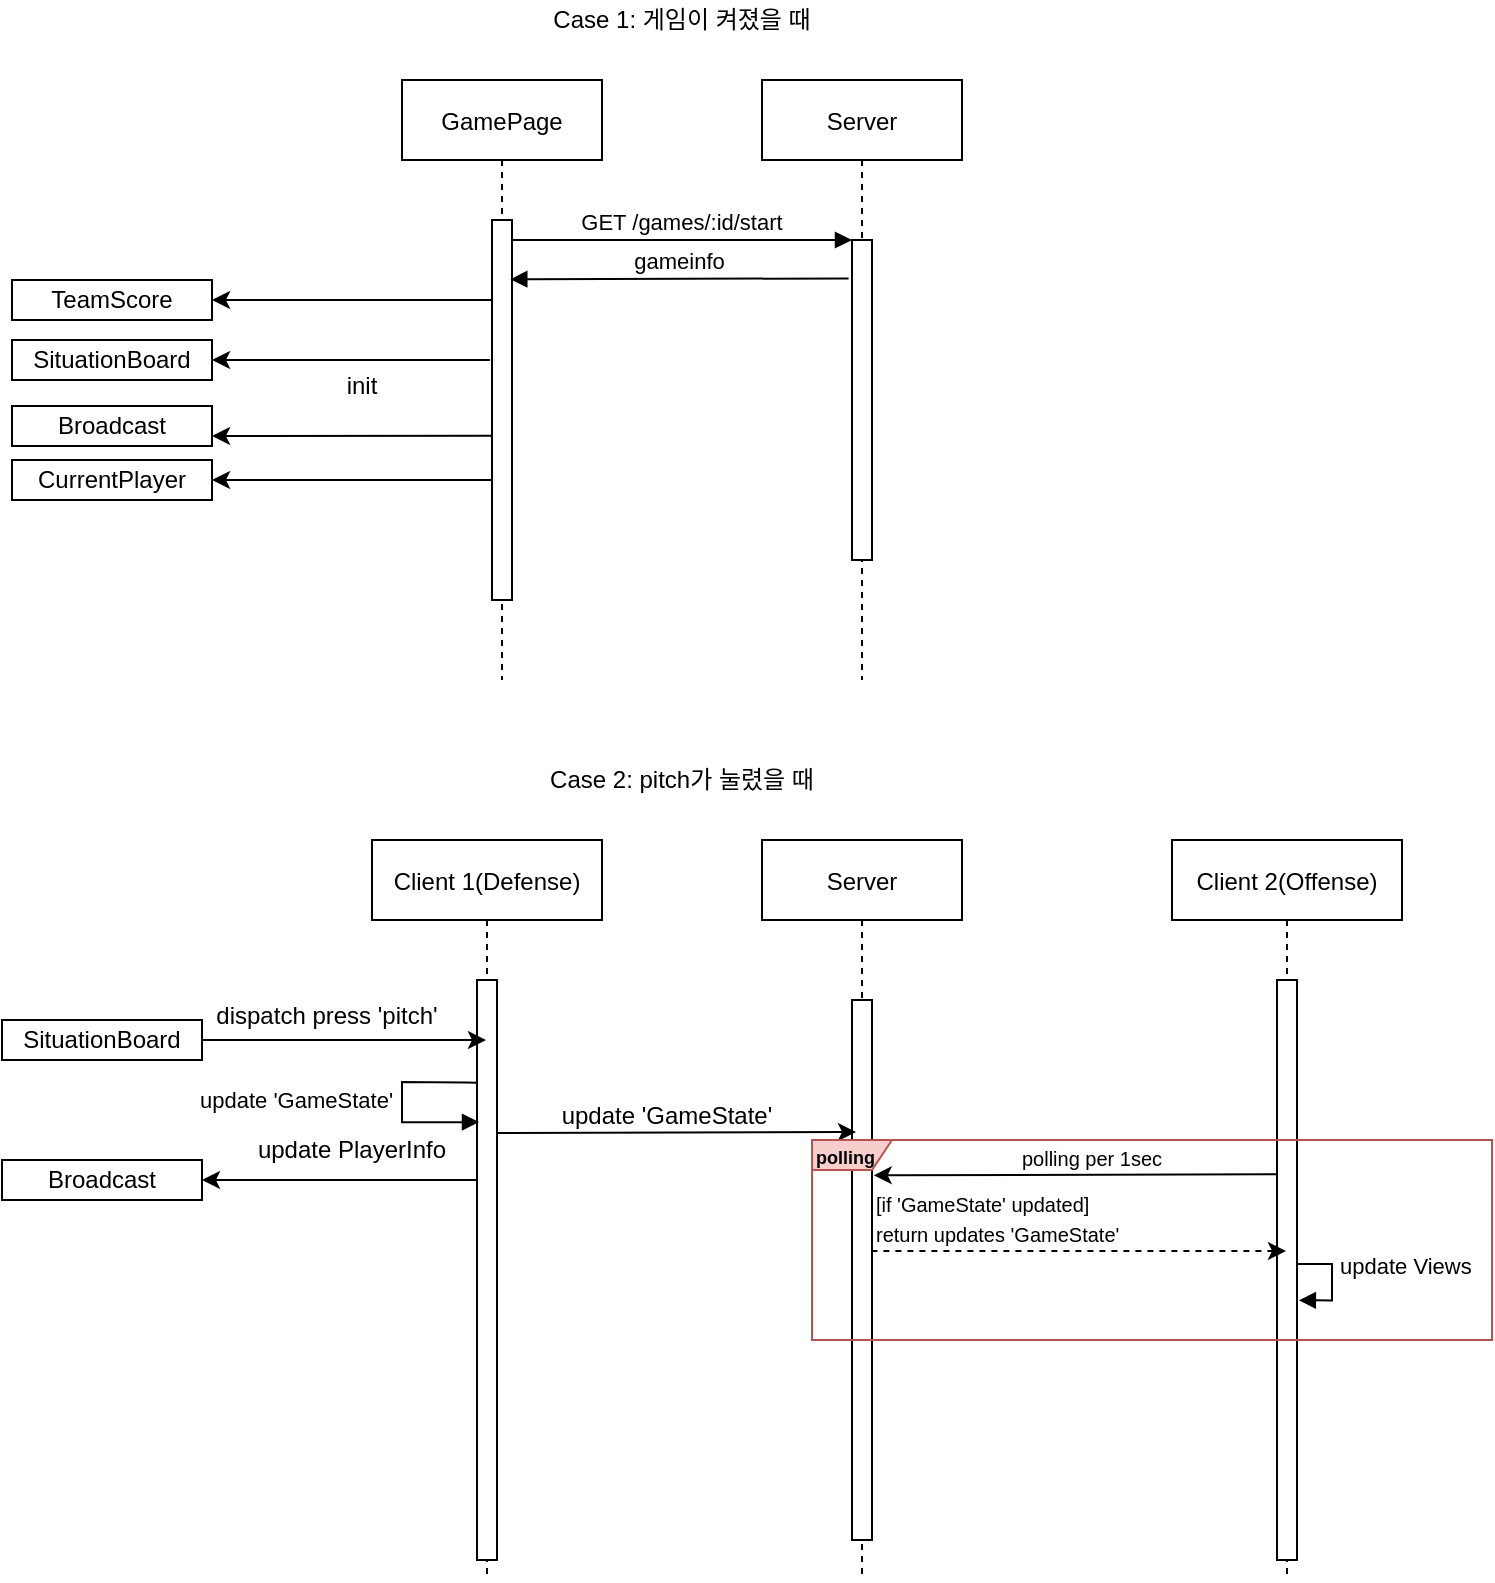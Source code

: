 <mxfile version="14.6.9" type="github">
  <diagram id="kgpKYQtTHZ0yAKxKKP6v" name="Page-1">
    <mxGraphModel dx="1178" dy="661" grid="1" gridSize="10" guides="1" tooltips="1" connect="1" arrows="1" fold="1" page="1" pageScale="1" pageWidth="850" pageHeight="1100" math="0" shadow="0">
      <root>
        <mxCell id="0" />
        <mxCell id="1" parent="0" />
        <mxCell id="3nuBFxr9cyL0pnOWT2aG-1" value="GamePage" style="shape=umlLifeline;perimeter=lifelinePerimeter;container=1;collapsible=0;recursiveResize=0;rounded=0;shadow=0;strokeWidth=1;" parent="1" vertex="1">
          <mxGeometry x="285" y="80" width="100" height="300" as="geometry" />
        </mxCell>
        <mxCell id="3nuBFxr9cyL0pnOWT2aG-2" value="" style="points=[];perimeter=orthogonalPerimeter;rounded=0;shadow=0;strokeWidth=1;" parent="3nuBFxr9cyL0pnOWT2aG-1" vertex="1">
          <mxGeometry x="45" y="70" width="10" height="190" as="geometry" />
        </mxCell>
        <mxCell id="3nuBFxr9cyL0pnOWT2aG-5" value="Server" style="shape=umlLifeline;perimeter=lifelinePerimeter;container=1;collapsible=0;recursiveResize=0;rounded=0;shadow=0;strokeWidth=1;" parent="1" vertex="1">
          <mxGeometry x="465" y="80" width="100" height="300" as="geometry" />
        </mxCell>
        <mxCell id="3nuBFxr9cyL0pnOWT2aG-6" value="" style="points=[];perimeter=orthogonalPerimeter;rounded=0;shadow=0;strokeWidth=1;" parent="3nuBFxr9cyL0pnOWT2aG-5" vertex="1">
          <mxGeometry x="45" y="80" width="10" height="160" as="geometry" />
        </mxCell>
        <mxCell id="3nuBFxr9cyL0pnOWT2aG-8" value="GET /games/:id/start" style="verticalAlign=bottom;endArrow=block;entryX=0;entryY=0;shadow=0;strokeWidth=1;" parent="1" source="3nuBFxr9cyL0pnOWT2aG-2" target="3nuBFxr9cyL0pnOWT2aG-6" edge="1">
          <mxGeometry relative="1" as="geometry">
            <mxPoint x="440" y="160" as="sourcePoint" />
          </mxGeometry>
        </mxCell>
        <mxCell id="3nuBFxr9cyL0pnOWT2aG-9" value="gameinfo" style="verticalAlign=bottom;endArrow=block;shadow=0;strokeWidth=1;entryX=0.914;entryY=0.156;entryDx=0;entryDy=0;entryPerimeter=0;exitX=-0.171;exitY=0.12;exitDx=0;exitDy=0;exitPerimeter=0;" parent="1" source="3nuBFxr9cyL0pnOWT2aG-6" edge="1">
          <mxGeometry relative="1" as="geometry">
            <mxPoint x="505" y="180" as="sourcePoint" />
            <mxPoint x="339.14" y="179.64" as="targetPoint" />
          </mxGeometry>
        </mxCell>
        <mxCell id="LXyTK24O7W6YqH6NLs-1-1" value="Case 1: 게임이 켜졌을 때" style="text;html=1;strokeColor=none;fillColor=none;align=center;verticalAlign=middle;whiteSpace=wrap;rounded=0;" parent="1" vertex="1">
          <mxGeometry x="345" y="40" width="160" height="20" as="geometry" />
        </mxCell>
        <mxCell id="LXyTK24O7W6YqH6NLs-1-6" value="Client 1(Defense)" style="shape=umlLifeline;perimeter=lifelinePerimeter;container=1;collapsible=0;recursiveResize=0;rounded=0;shadow=0;strokeWidth=1;" parent="1" vertex="1">
          <mxGeometry x="270" y="460" width="115" height="370" as="geometry" />
        </mxCell>
        <mxCell id="LXyTK24O7W6YqH6NLs-1-7" value="" style="points=[];perimeter=orthogonalPerimeter;rounded=0;shadow=0;strokeWidth=1;" parent="LXyTK24O7W6YqH6NLs-1-6" vertex="1">
          <mxGeometry x="52.5" y="70" width="10" height="290" as="geometry" />
        </mxCell>
        <mxCell id="iUtzSRheVZNWd02ZevcY-41" value="update &#39;GameState&#39;" style="edgeStyle=orthogonalEdgeStyle;html=1;align=left;spacingLeft=2;endArrow=block;rounded=0;exitX=0.007;exitY=0.177;exitDx=0;exitDy=0;exitPerimeter=0;entryX=0.5;entryY=0.323;entryDx=0;entryDy=0;entryPerimeter=0;" edge="1" parent="LXyTK24O7W6YqH6NLs-1-6" source="LXyTK24O7W6YqH6NLs-1-7">
          <mxGeometry x="-0.032" y="-105" relative="1" as="geometry">
            <mxPoint x="48" y="121.92" as="sourcePoint" />
            <Array as="points">
              <mxPoint x="47" y="121" />
              <mxPoint x="15" y="121" />
              <mxPoint x="15" y="141" />
            </Array>
            <mxPoint x="53.5" y="141.06" as="targetPoint" />
            <mxPoint as="offset" />
          </mxGeometry>
        </mxCell>
        <mxCell id="LXyTK24O7W6YqH6NLs-1-9" value="Server" style="shape=umlLifeline;perimeter=lifelinePerimeter;container=1;collapsible=0;recursiveResize=0;rounded=0;shadow=0;strokeWidth=1;" parent="1" vertex="1">
          <mxGeometry x="465" y="460" width="100" height="370" as="geometry" />
        </mxCell>
        <mxCell id="LXyTK24O7W6YqH6NLs-1-10" value="" style="points=[];perimeter=orthogonalPerimeter;rounded=0;shadow=0;strokeWidth=1;" parent="LXyTK24O7W6YqH6NLs-1-9" vertex="1">
          <mxGeometry x="45" y="80" width="10" height="270" as="geometry" />
        </mxCell>
        <mxCell id="LXyTK24O7W6YqH6NLs-1-15" value="Case 2: pitch가 눌렸을 때" style="text;html=1;strokeColor=none;fillColor=none;align=center;verticalAlign=middle;whiteSpace=wrap;rounded=0;" parent="1" vertex="1">
          <mxGeometry x="345" y="420" width="160" height="20" as="geometry" />
        </mxCell>
        <mxCell id="LXyTK24O7W6YqH6NLs-1-18" value="TeamScore" style="whiteSpace=wrap;html=1;align=center;" parent="1" vertex="1">
          <mxGeometry x="90" y="180" width="100" height="20" as="geometry" />
        </mxCell>
        <mxCell id="LXyTK24O7W6YqH6NLs-1-19" value="SituationBoard" style="whiteSpace=wrap;html=1;align=center;" parent="1" vertex="1">
          <mxGeometry x="90" y="210" width="100" height="20" as="geometry" />
        </mxCell>
        <mxCell id="LXyTK24O7W6YqH6NLs-1-20" value="Broadcast" style="whiteSpace=wrap;html=1;align=center;" parent="1" vertex="1">
          <mxGeometry x="90" y="243" width="100" height="20" as="geometry" />
        </mxCell>
        <mxCell id="LXyTK24O7W6YqH6NLs-1-21" value="CurrentPlayer" style="whiteSpace=wrap;html=1;align=center;" parent="1" vertex="1">
          <mxGeometry x="90" y="270" width="100" height="20" as="geometry" />
        </mxCell>
        <mxCell id="LXyTK24O7W6YqH6NLs-1-22" value="" style="endArrow=classic;html=1;entryX=1;entryY=0.5;entryDx=0;entryDy=0;" parent="1" source="3nuBFxr9cyL0pnOWT2aG-2" target="LXyTK24O7W6YqH6NLs-1-18" edge="1">
          <mxGeometry width="50" height="50" relative="1" as="geometry">
            <mxPoint x="330" y="216" as="sourcePoint" />
            <mxPoint x="240" y="130" as="targetPoint" />
            <Array as="points" />
          </mxGeometry>
        </mxCell>
        <mxCell id="LXyTK24O7W6YqH6NLs-1-23" value="" style="endArrow=classic;html=1;entryX=1;entryY=0.5;entryDx=0;entryDy=0;" parent="1" target="LXyTK24O7W6YqH6NLs-1-19" edge="1">
          <mxGeometry width="50" height="50" relative="1" as="geometry">
            <mxPoint x="329" y="220" as="sourcePoint" />
            <mxPoint x="200" y="190" as="targetPoint" />
            <Array as="points" />
          </mxGeometry>
        </mxCell>
        <mxCell id="LXyTK24O7W6YqH6NLs-1-24" value="" style="endArrow=classic;html=1;entryX=1;entryY=0.75;entryDx=0;entryDy=0;exitX=0.033;exitY=0.568;exitDx=0;exitDy=0;exitPerimeter=0;" parent="1" source="3nuBFxr9cyL0pnOWT2aG-2" target="LXyTK24O7W6YqH6NLs-1-20" edge="1">
          <mxGeometry width="50" height="50" relative="1" as="geometry">
            <mxPoint x="330" y="236" as="sourcePoint" />
            <mxPoint x="200" y="230.0" as="targetPoint" />
            <Array as="points" />
          </mxGeometry>
        </mxCell>
        <mxCell id="LXyTK24O7W6YqH6NLs-1-25" value="" style="endArrow=classic;html=1;entryX=1;entryY=0.5;entryDx=0;entryDy=0;" parent="1" source="3nuBFxr9cyL0pnOWT2aG-2" target="LXyTK24O7W6YqH6NLs-1-21" edge="1">
          <mxGeometry width="50" height="50" relative="1" as="geometry">
            <mxPoint x="330" y="246" as="sourcePoint" />
            <mxPoint x="200" y="275.0" as="targetPoint" />
            <Array as="points" />
          </mxGeometry>
        </mxCell>
        <mxCell id="Koy4gegP1f5F0O9H6qvw-1" value="init" style="text;html=1;strokeColor=none;fillColor=none;align=center;verticalAlign=middle;whiteSpace=wrap;rounded=0;" parent="1" vertex="1">
          <mxGeometry x="245" y="223" width="40" height="20" as="geometry" />
        </mxCell>
        <mxCell id="Koy4gegP1f5F0O9H6qvw-4" value="SituationBoard" style="whiteSpace=wrap;html=1;align=center;" parent="1" vertex="1">
          <mxGeometry x="85" y="550" width="100" height="20" as="geometry" />
        </mxCell>
        <mxCell id="Koy4gegP1f5F0O9H6qvw-5" value="Broadcast" style="whiteSpace=wrap;html=1;align=center;" parent="1" vertex="1">
          <mxGeometry x="85" y="620" width="100" height="20" as="geometry" />
        </mxCell>
        <mxCell id="Koy4gegP1f5F0O9H6qvw-6" value="" style="endArrow=classic;html=1;entryX=1;entryY=0.5;entryDx=0;entryDy=0;" parent="1" target="Koy4gegP1f5F0O9H6qvw-5" edge="1" source="LXyTK24O7W6YqH6NLs-1-7">
          <mxGeometry width="50" height="50" relative="1" as="geometry">
            <mxPoint x="320" y="630" as="sourcePoint" />
            <mxPoint x="200" y="654.0" as="targetPoint" />
            <Array as="points" />
          </mxGeometry>
        </mxCell>
        <mxCell id="Koy4gegP1f5F0O9H6qvw-7" value="" style="endArrow=classic;html=1;exitX=1;exitY=0.5;exitDx=0;exitDy=0;" parent="1" source="Koy4gegP1f5F0O9H6qvw-4" target="LXyTK24O7W6YqH6NLs-1-6" edge="1">
          <mxGeometry width="50" height="50" relative="1" as="geometry">
            <mxPoint x="190" y="600" as="sourcePoint" />
            <mxPoint x="200" y="614.01" as="targetPoint" />
            <Array as="points" />
          </mxGeometry>
        </mxCell>
        <mxCell id="Koy4gegP1f5F0O9H6qvw-12" value="update PlayerInfo" style="text;html=1;strokeColor=none;fillColor=none;align=center;verticalAlign=middle;whiteSpace=wrap;rounded=0;" parent="1" vertex="1">
          <mxGeometry x="180" y="610" width="160" height="10" as="geometry" />
        </mxCell>
        <mxCell id="Koy4gegP1f5F0O9H6qvw-18" value="dispatch press &#39;pitch&#39;" style="text;html=1;strokeColor=none;fillColor=none;align=center;verticalAlign=middle;whiteSpace=wrap;rounded=0;" parent="1" vertex="1">
          <mxGeometry x="190" y="538" width="115" height="20" as="geometry" />
        </mxCell>
        <mxCell id="iUtzSRheVZNWd02ZevcY-5" value="" style="endArrow=classic;html=1;exitX=1.036;exitY=0.184;exitDx=0;exitDy=0;exitPerimeter=0;" edge="1" parent="1">
          <mxGeometry width="50" height="50" relative="1" as="geometry">
            <mxPoint x="332.86" y="606.48" as="sourcePoint" />
            <mxPoint x="512" y="606" as="targetPoint" />
          </mxGeometry>
        </mxCell>
        <mxCell id="iUtzSRheVZNWd02ZevcY-6" value="Client 2(Offense)" style="shape=umlLifeline;perimeter=lifelinePerimeter;container=1;collapsible=0;recursiveResize=0;rounded=0;shadow=0;strokeWidth=1;" vertex="1" parent="1">
          <mxGeometry x="670" y="460" width="115" height="370" as="geometry" />
        </mxCell>
        <mxCell id="iUtzSRheVZNWd02ZevcY-7" value="" style="points=[];perimeter=orthogonalPerimeter;rounded=0;shadow=0;strokeWidth=1;" vertex="1" parent="iUtzSRheVZNWd02ZevcY-6">
          <mxGeometry x="52.5" y="70" width="10" height="290" as="geometry" />
        </mxCell>
        <mxCell id="iUtzSRheVZNWd02ZevcY-38" value="update Views&lt;br&gt;" style="edgeStyle=orthogonalEdgeStyle;html=1;align=left;spacingLeft=2;endArrow=block;rounded=0;entryX=1.093;entryY=0.628;entryDx=0;entryDy=0;entryPerimeter=0;" edge="1" parent="iUtzSRheVZNWd02ZevcY-6">
          <mxGeometry x="-0.282" relative="1" as="geometry">
            <mxPoint x="62.5" y="212.029" as="sourcePoint" />
            <Array as="points">
              <mxPoint x="80" y="212" />
              <mxPoint x="80" y="230" />
            </Array>
            <mxPoint x="63.43" y="230.16" as="targetPoint" />
            <mxPoint as="offset" />
          </mxGeometry>
        </mxCell>
        <mxCell id="iUtzSRheVZNWd02ZevcY-9" value="update &#39;GameState&#39;" style="text;html=1;strokeColor=none;fillColor=none;align=center;verticalAlign=middle;whiteSpace=wrap;rounded=0;" vertex="1" parent="1">
          <mxGeometry x="360" y="588" width="115" height="20" as="geometry" />
        </mxCell>
        <mxCell id="iUtzSRheVZNWd02ZevcY-13" value="" style="endArrow=classic;html=1;entryX=1.086;entryY=0.254;entryDx=0;entryDy=0;entryPerimeter=0;exitX=-0.05;exitY=0.264;exitDx=0;exitDy=0;exitPerimeter=0;" edge="1" parent="1">
          <mxGeometry width="50" height="50" relative="1" as="geometry">
            <mxPoint x="722" y="627.16" as="sourcePoint" />
            <mxPoint x="520.86" y="627.64" as="targetPoint" />
          </mxGeometry>
        </mxCell>
        <mxCell id="iUtzSRheVZNWd02ZevcY-14" value="&lt;font style=&quot;font-size: 10px&quot;&gt;polling per 1sec&lt;/font&gt;" style="text;html=1;strokeColor=none;fillColor=none;align=center;verticalAlign=middle;whiteSpace=wrap;rounded=0;" vertex="1" parent="1">
          <mxGeometry x="580" y="609" width="100" height="20" as="geometry" />
        </mxCell>
        <mxCell id="iUtzSRheVZNWd02ZevcY-15" value="" style="endArrow=classic;html=1;dashed=1;exitX=0.971;exitY=0.497;exitDx=0;exitDy=0;exitPerimeter=0;" edge="1" parent="1">
          <mxGeometry width="50" height="50" relative="1" as="geometry">
            <mxPoint x="519.71" y="665.52" as="sourcePoint" />
            <mxPoint x="727" y="665.52" as="targetPoint" />
          </mxGeometry>
        </mxCell>
        <mxCell id="iUtzSRheVZNWd02ZevcY-16" value="&lt;font style=&quot;font-size: 10px&quot;&gt;[if &#39;GameState&#39;&amp;nbsp;updated] return updates &#39;GameState&#39;&lt;/font&gt;" style="text;html=1;strokeColor=none;fillColor=none;align=left;verticalAlign=middle;whiteSpace=wrap;rounded=0;" vertex="1" parent="1">
          <mxGeometry x="520" y="639" width="135" height="20" as="geometry" />
        </mxCell>
        <mxCell id="iUtzSRheVZNWd02ZevcY-30" value="&lt;font style=&quot;font-size: 9px ; line-height: 50%&quot;&gt;&lt;b&gt;polling&lt;/b&gt;&lt;/font&gt;" style="shape=umlFrame;whiteSpace=wrap;html=1;width=40;height=15;align=left;fillColor=#f8cecc;strokeColor=#b85450;" vertex="1" parent="1">
          <mxGeometry x="490" y="610" width="340" height="100" as="geometry" />
        </mxCell>
      </root>
    </mxGraphModel>
  </diagram>
</mxfile>
